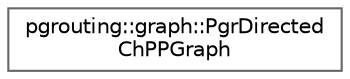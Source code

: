 digraph "Graphical Class Hierarchy"
{
 // LATEX_PDF_SIZE
  bgcolor="transparent";
  edge [fontname=Helvetica,fontsize=10,labelfontname=Helvetica,labelfontsize=10];
  node [fontname=Helvetica,fontsize=10,shape=box,height=0.2,width=0.4];
  rankdir="LR";
  Node0 [id="Node000000",label="pgrouting::graph::PgrDirected\lChPPGraph",height=0.2,width=0.4,color="grey40", fillcolor="white", style="filled",URL="$classpgrouting_1_1graph_1_1PgrDirectedChPPGraph.html",tooltip=" "];
}
